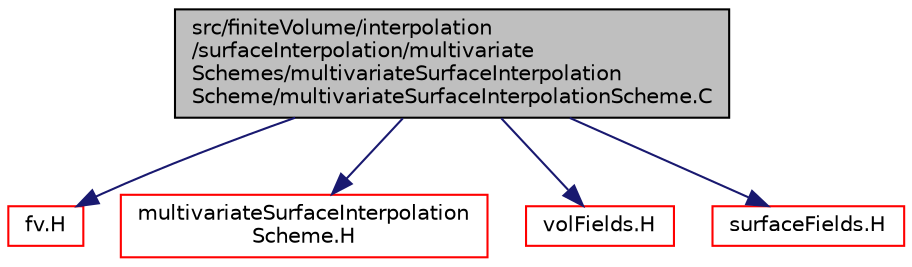 digraph "src/finiteVolume/interpolation/surfaceInterpolation/multivariateSchemes/multivariateSurfaceInterpolationScheme/multivariateSurfaceInterpolationScheme.C"
{
  bgcolor="transparent";
  edge [fontname="Helvetica",fontsize="10",labelfontname="Helvetica",labelfontsize="10"];
  node [fontname="Helvetica",fontsize="10",shape=record];
  Node1 [label="src/finiteVolume/interpolation\l/surfaceInterpolation/multivariate\lSchemes/multivariateSurfaceInterpolation\lScheme/multivariateSurfaceInterpolationScheme.C",height=0.2,width=0.4,color="black", fillcolor="grey75", style="filled", fontcolor="black"];
  Node1 -> Node2 [color="midnightblue",fontsize="10",style="solid",fontname="Helvetica"];
  Node2 [label="fv.H",height=0.2,width=0.4,color="red",URL="$a05781.html"];
  Node1 -> Node3 [color="midnightblue",fontsize="10",style="solid",fontname="Helvetica"];
  Node3 [label="multivariateSurfaceInterpolation\lScheme.H",height=0.2,width=0.4,color="red",URL="$a06175.html"];
  Node1 -> Node4 [color="midnightblue",fontsize="10",style="solid",fontname="Helvetica"];
  Node4 [label="volFields.H",height=0.2,width=0.4,color="red",URL="$a05723.html"];
  Node1 -> Node5 [color="midnightblue",fontsize="10",style="solid",fontname="Helvetica"];
  Node5 [label="surfaceFields.H",height=0.2,width=0.4,color="red",URL="$a05718.html",tooltip="Foam::surfaceFields. "];
}
